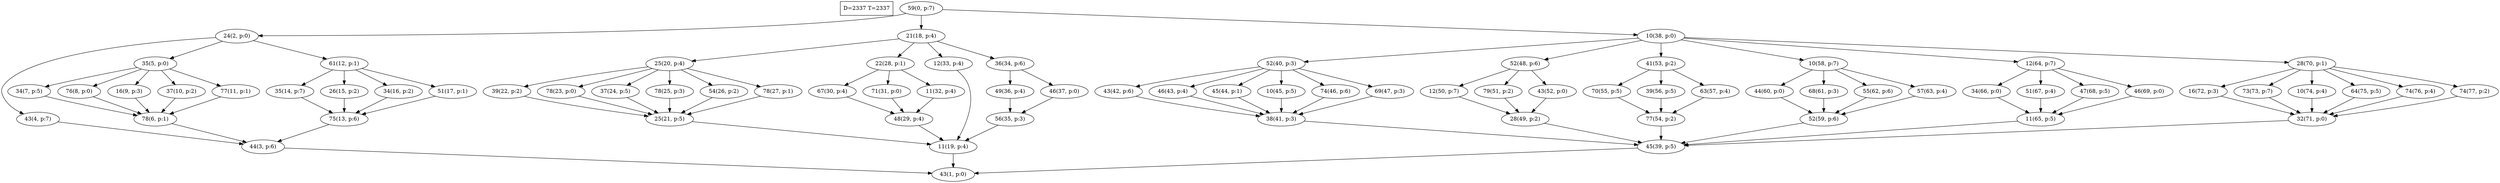 digraph Task {
i [shape=box, label="D=2337 T=2337"]; 
0 [label="59(0, p:7)"];
1 [label="43(1, p:0)"];
2 [label="24(2, p:0)"];
3 [label="44(3, p:6)"];
4 [label="43(4, p:7)"];
5 [label="35(5, p:0)"];
6 [label="78(6, p:1)"];
7 [label="34(7, p:5)"];
8 [label="76(8, p:0)"];
9 [label="16(9, p:3)"];
10 [label="37(10, p:2)"];
11 [label="77(11, p:1)"];
12 [label="61(12, p:1)"];
13 [label="75(13, p:6)"];
14 [label="35(14, p:7)"];
15 [label="26(15, p:2)"];
16 [label="34(16, p:2)"];
17 [label="51(17, p:1)"];
18 [label="21(18, p:4)"];
19 [label="11(19, p:4)"];
20 [label="25(20, p:4)"];
21 [label="25(21, p:5)"];
22 [label="39(22, p:2)"];
23 [label="78(23, p:0)"];
24 [label="37(24, p:5)"];
25 [label="78(25, p:3)"];
26 [label="54(26, p:2)"];
27 [label="78(27, p:1)"];
28 [label="22(28, p:1)"];
29 [label="48(29, p:4)"];
30 [label="67(30, p:4)"];
31 [label="71(31, p:0)"];
32 [label="11(32, p:4)"];
33 [label="12(33, p:4)"];
34 [label="36(34, p:6)"];
35 [label="56(35, p:3)"];
36 [label="49(36, p:4)"];
37 [label="46(37, p:0)"];
38 [label="10(38, p:0)"];
39 [label="45(39, p:5)"];
40 [label="52(40, p:3)"];
41 [label="38(41, p:3)"];
42 [label="43(42, p:6)"];
43 [label="46(43, p:4)"];
44 [label="45(44, p:1)"];
45 [label="10(45, p:5)"];
46 [label="74(46, p:6)"];
47 [label="69(47, p:3)"];
48 [label="52(48, p:6)"];
49 [label="28(49, p:2)"];
50 [label="12(50, p:7)"];
51 [label="79(51, p:2)"];
52 [label="43(52, p:0)"];
53 [label="41(53, p:2)"];
54 [label="77(54, p:2)"];
55 [label="70(55, p:5)"];
56 [label="39(56, p:5)"];
57 [label="63(57, p:4)"];
58 [label="10(58, p:7)"];
59 [label="52(59, p:6)"];
60 [label="44(60, p:0)"];
61 [label="68(61, p:3)"];
62 [label="55(62, p:6)"];
63 [label="57(63, p:4)"];
64 [label="12(64, p:7)"];
65 [label="11(65, p:5)"];
66 [label="34(66, p:0)"];
67 [label="51(67, p:4)"];
68 [label="47(68, p:5)"];
69 [label="46(69, p:0)"];
70 [label="28(70, p:1)"];
71 [label="32(71, p:0)"];
72 [label="16(72, p:3)"];
73 [label="73(73, p:7)"];
74 [label="10(74, p:4)"];
75 [label="64(75, p:5)"];
76 [label="74(76, p:4)"];
77 [label="74(77, p:2)"];
0 -> 2;
0 -> 18;
0 -> 38;
2 -> 4;
2 -> 5;
2 -> 12;
3 -> 1;
4 -> 3;
5 -> 7;
5 -> 8;
5 -> 9;
5 -> 10;
5 -> 11;
6 -> 3;
7 -> 6;
8 -> 6;
9 -> 6;
10 -> 6;
11 -> 6;
12 -> 14;
12 -> 15;
12 -> 16;
12 -> 17;
13 -> 3;
14 -> 13;
15 -> 13;
16 -> 13;
17 -> 13;
18 -> 20;
18 -> 28;
18 -> 33;
18 -> 34;
19 -> 1;
20 -> 22;
20 -> 23;
20 -> 24;
20 -> 25;
20 -> 26;
20 -> 27;
21 -> 19;
22 -> 21;
23 -> 21;
24 -> 21;
25 -> 21;
26 -> 21;
27 -> 21;
28 -> 30;
28 -> 31;
28 -> 32;
29 -> 19;
30 -> 29;
31 -> 29;
32 -> 29;
33 -> 19;
34 -> 36;
34 -> 37;
35 -> 19;
36 -> 35;
37 -> 35;
38 -> 40;
38 -> 48;
38 -> 53;
38 -> 58;
38 -> 64;
38 -> 70;
39 -> 1;
40 -> 42;
40 -> 43;
40 -> 44;
40 -> 45;
40 -> 46;
40 -> 47;
41 -> 39;
42 -> 41;
43 -> 41;
44 -> 41;
45 -> 41;
46 -> 41;
47 -> 41;
48 -> 50;
48 -> 51;
48 -> 52;
49 -> 39;
50 -> 49;
51 -> 49;
52 -> 49;
53 -> 55;
53 -> 56;
53 -> 57;
54 -> 39;
55 -> 54;
56 -> 54;
57 -> 54;
58 -> 60;
58 -> 61;
58 -> 62;
58 -> 63;
59 -> 39;
60 -> 59;
61 -> 59;
62 -> 59;
63 -> 59;
64 -> 66;
64 -> 67;
64 -> 68;
64 -> 69;
65 -> 39;
66 -> 65;
67 -> 65;
68 -> 65;
69 -> 65;
70 -> 72;
70 -> 73;
70 -> 74;
70 -> 75;
70 -> 76;
70 -> 77;
71 -> 39;
72 -> 71;
73 -> 71;
74 -> 71;
75 -> 71;
76 -> 71;
77 -> 71;
}